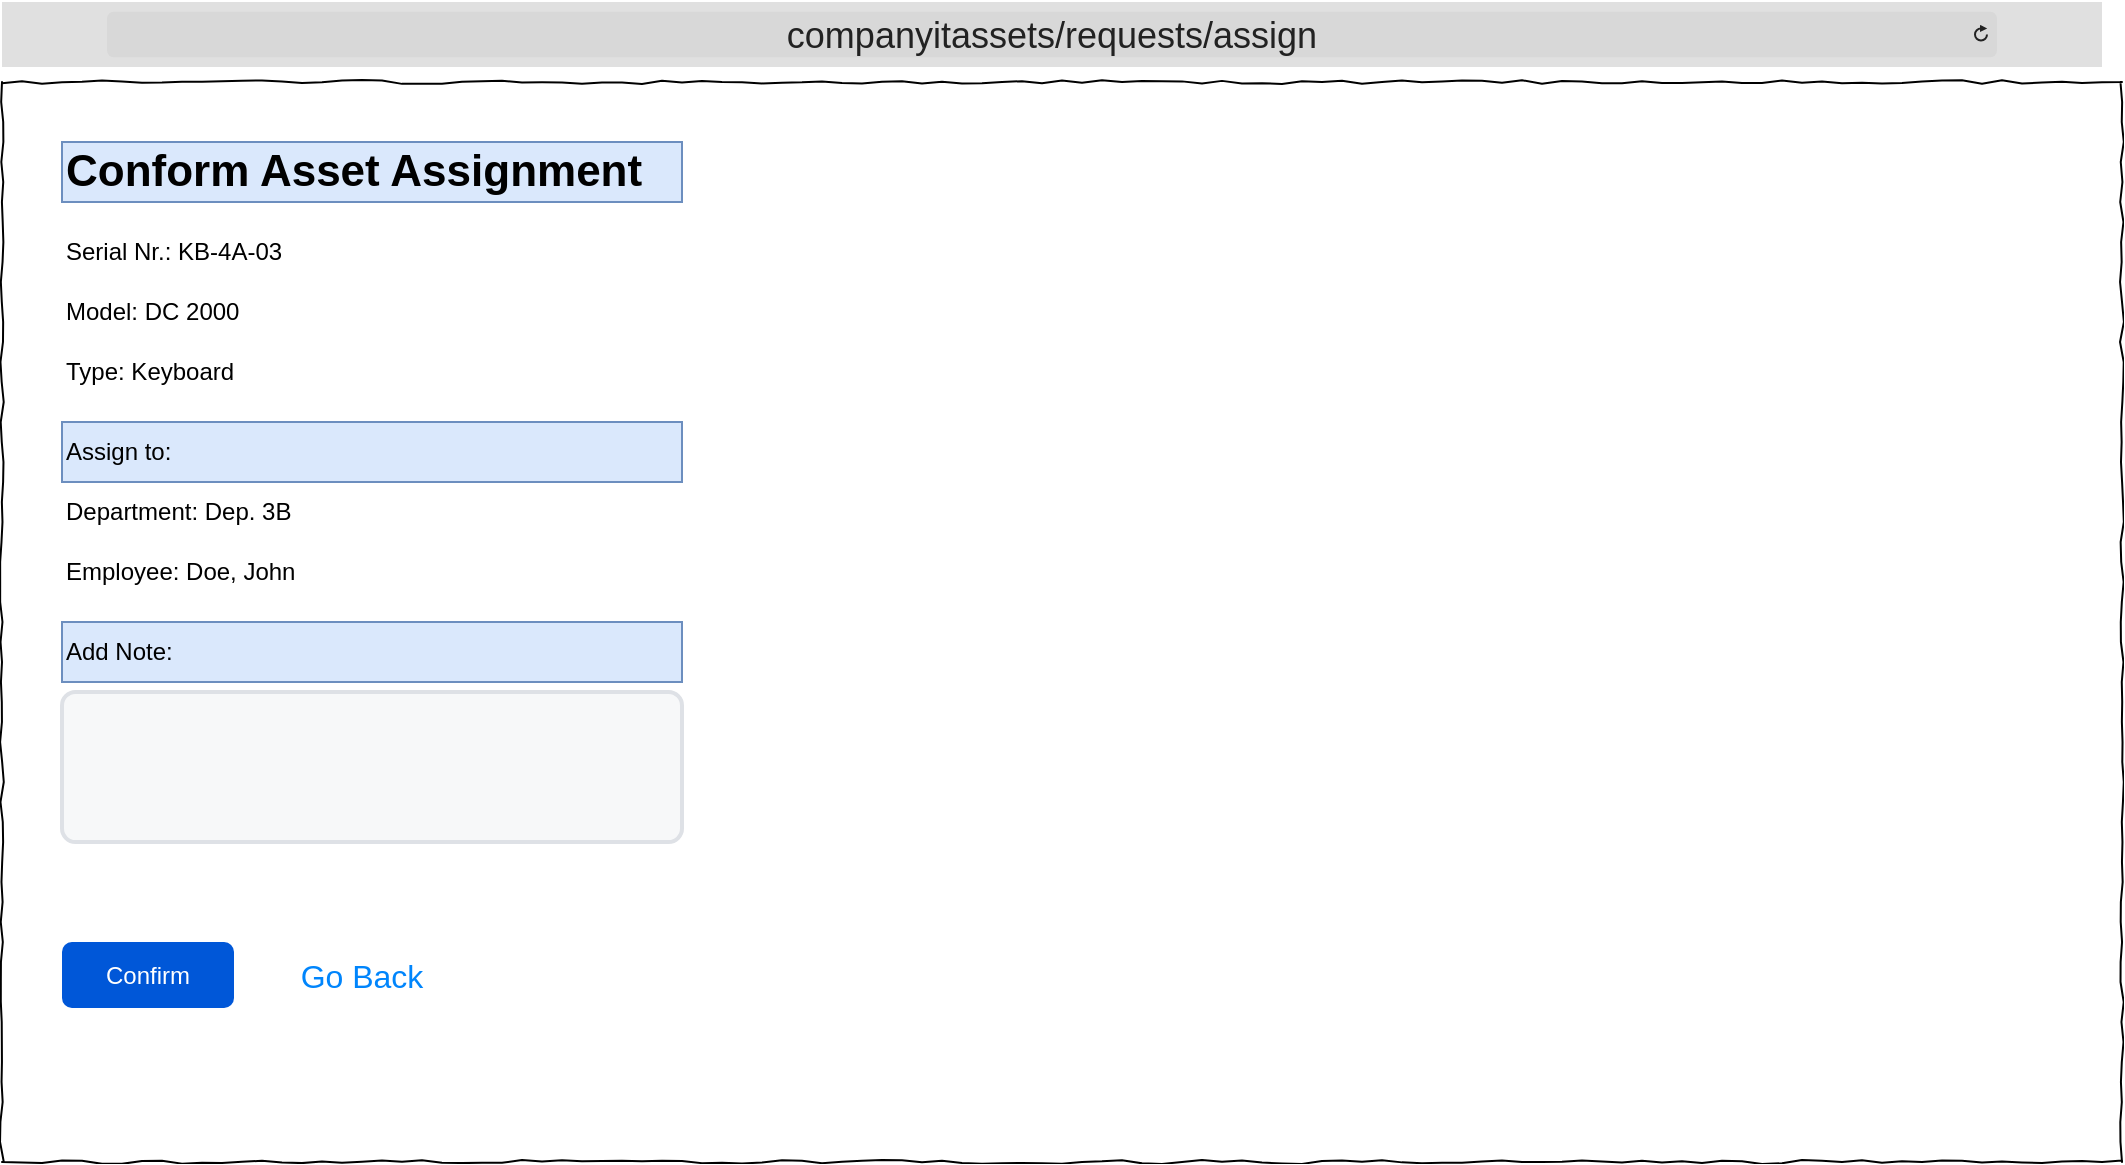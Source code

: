 <mxfile version="26.0.11">
  <diagram name="Page-1" id="03018318-947c-dd8e-b7a3-06fadd420f32">
    <mxGraphModel dx="3354" dy="1258" grid="1" gridSize="10" guides="1" tooltips="1" connect="1" arrows="1" fold="1" page="1" pageScale="1" pageWidth="1100" pageHeight="850" background="none" math="0" shadow="0">
      <root>
        <mxCell id="0" />
        <mxCell id="1" parent="0" />
        <mxCell id="677b7b8949515195-1" value="" style="whiteSpace=wrap;html=1;rounded=0;shadow=0;labelBackgroundColor=none;strokeColor=#000000;strokeWidth=1;fillColor=none;fontFamily=Verdana;fontSize=12;fontColor=#000000;align=center;comic=1;" parent="1" vertex="1">
          <mxGeometry x="20" y="40" width="1060" height="540" as="geometry" />
        </mxCell>
        <mxCell id="zX-MKMj06BqSPDNbv460-1" value="&lt;font style=&quot;font-size: 18px;&quot;&gt;companyitassets/requests/assign&lt;/font&gt;" style="html=1;strokeWidth=1;shadow=0;dashed=0;shape=mxgraph.ios7ui.url;fillColor=#e0e0e0;strokeColor=#c0c0c0;buttonText=;strokeColor2=#222222;fontColor=#222222;fontSize=8;spacingTop=2;align=center;whiteSpace=wrap;" parent="1" vertex="1">
          <mxGeometry x="20" width="1050" height="32.5" as="geometry" />
        </mxCell>
        <mxCell id="jI0FUVDDmnsVGlyPz0Rm-1" value="&lt;font style=&quot;font-size: 22px;&quot;&gt;&lt;b&gt;Conform Asset Assignment&lt;/b&gt;&lt;/font&gt;" style="text;html=1;align=left;verticalAlign=middle;whiteSpace=wrap;rounded=0;fillColor=#dae8fc;strokeColor=#6c8ebf;" vertex="1" parent="1">
          <mxGeometry x="50" y="70" width="310" height="30" as="geometry" />
        </mxCell>
        <mxCell id="jI0FUVDDmnsVGlyPz0Rm-2" value="Serial Nr.: KB-4A-03" style="text;html=1;align=left;verticalAlign=middle;whiteSpace=wrap;rounded=0;" vertex="1" parent="1">
          <mxGeometry x="50" y="110" width="230" height="30" as="geometry" />
        </mxCell>
        <mxCell id="jI0FUVDDmnsVGlyPz0Rm-3" value="Model: DC 2000" style="text;html=1;align=left;verticalAlign=middle;whiteSpace=wrap;rounded=0;" vertex="1" parent="1">
          <mxGeometry x="50" y="140" width="230" height="30" as="geometry" />
        </mxCell>
        <mxCell id="jI0FUVDDmnsVGlyPz0Rm-4" value="Type: Keyboard" style="text;html=1;align=left;verticalAlign=middle;whiteSpace=wrap;rounded=0;" vertex="1" parent="1">
          <mxGeometry x="50" y="170" width="230" height="30" as="geometry" />
        </mxCell>
        <mxCell id="jI0FUVDDmnsVGlyPz0Rm-5" value="Assign to:" style="text;html=1;align=left;verticalAlign=middle;whiteSpace=wrap;rounded=0;fillColor=#dae8fc;strokeColor=#6c8ebf;" vertex="1" parent="1">
          <mxGeometry x="50" y="210" width="310" height="30" as="geometry" />
        </mxCell>
        <mxCell id="jI0FUVDDmnsVGlyPz0Rm-6" value="Department: Dep. 3B" style="text;html=1;align=left;verticalAlign=middle;whiteSpace=wrap;rounded=0;" vertex="1" parent="1">
          <mxGeometry x="50" y="240" width="230" height="30" as="geometry" />
        </mxCell>
        <mxCell id="jI0FUVDDmnsVGlyPz0Rm-7" value="Employee: Doe, John" style="text;html=1;align=left;verticalAlign=middle;whiteSpace=wrap;rounded=0;" vertex="1" parent="1">
          <mxGeometry x="50" y="270" width="230" height="30" as="geometry" />
        </mxCell>
        <mxCell id="jI0FUVDDmnsVGlyPz0Rm-9" value="" style="rounded=1;arcSize=9;fillColor=#F7F8F9;align=left;spacingLeft=5;strokeColor=#DEE1E6;html=1;strokeWidth=2;fontSize=12" vertex="1" parent="1">
          <mxGeometry x="50" y="345" width="310" height="75" as="geometry" />
        </mxCell>
        <mxCell id="jI0FUVDDmnsVGlyPz0Rm-10" value="Add Note:" style="text;html=1;align=left;verticalAlign=middle;whiteSpace=wrap;rounded=0;fillColor=#dae8fc;strokeColor=#6c8ebf;" vertex="1" parent="1">
          <mxGeometry x="50" y="310" width="310" height="30" as="geometry" />
        </mxCell>
        <mxCell id="jI0FUVDDmnsVGlyPz0Rm-11" value="Confirm" style="rounded=1;fillColor=#0057D8;strokeColor=none;html=1;whiteSpace=wrap;fontColor=#ffffff;align=center;verticalAlign=middle;fontStyle=0;fontSize=12;sketch=0;" vertex="1" parent="1">
          <mxGeometry x="50" y="470" width="86" height="33" as="geometry" />
        </mxCell>
        <mxCell id="jI0FUVDDmnsVGlyPz0Rm-13" value="Go Back" style="html=1;shadow=0;dashed=0;shape=mxgraph.bootstrap.rrect;rSize=5;strokeColor=none;strokeWidth=1;fillColor=none;fontColor=#0085FC;whiteSpace=wrap;align=center;verticalAlign=middle;spacingLeft=0;fontStyle=0;fontSize=16;spacing=5;" vertex="1" parent="1">
          <mxGeometry x="160" y="466.5" width="80" height="40" as="geometry" />
        </mxCell>
      </root>
    </mxGraphModel>
  </diagram>
</mxfile>

